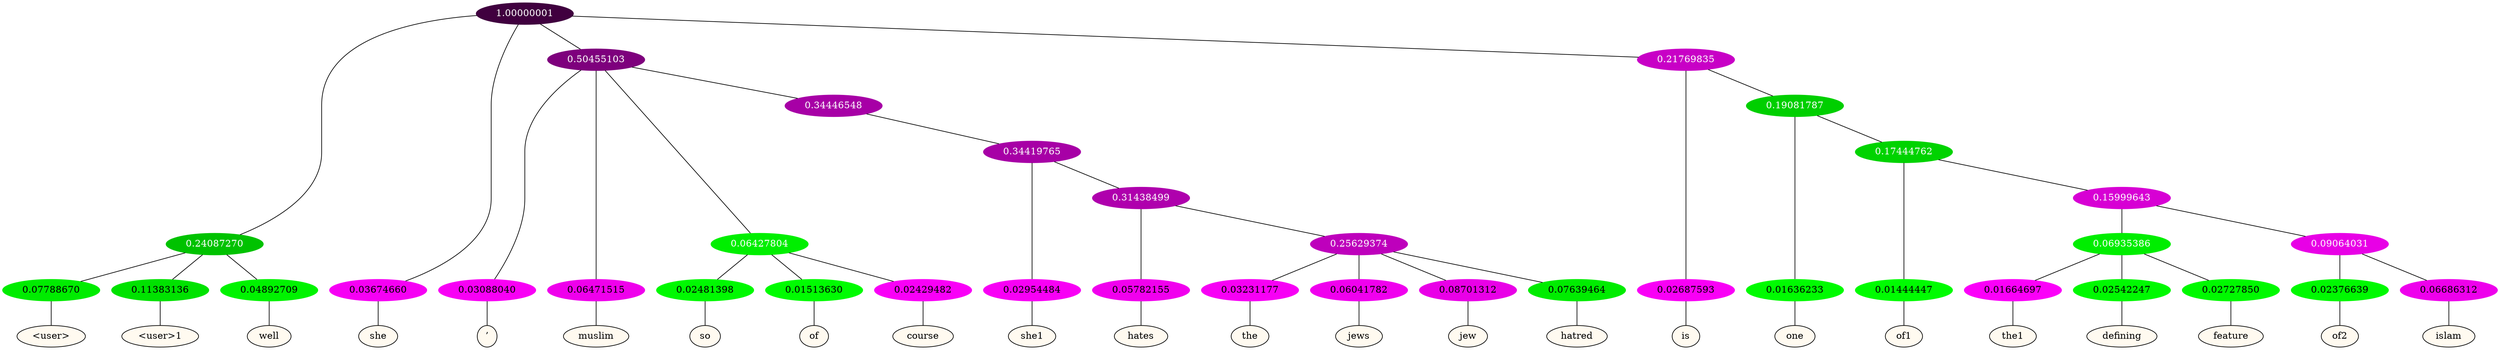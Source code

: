 graph {
	node [format=png height=0.15 nodesep=0.001 ordering=out overlap=prism overlap_scaling=0.01 ranksep=0.001 ratio=0.2 style=filled width=0.15]
	{
		rank=same
		a_w_5 [label="\<user\>" color=black fillcolor=floralwhite style="filled,solid"]
		a_w_6 [label="\<user\>1" color=black fillcolor=floralwhite style="filled,solid"]
		a_w_7 [label=well color=black fillcolor=floralwhite style="filled,solid"]
		a_w_2 [label=she color=black fillcolor=floralwhite style="filled,solid"]
		a_w_8 [label="’" color=black fillcolor=floralwhite style="filled,solid"]
		a_w_9 [label=muslim color=black fillcolor=floralwhite style="filled,solid"]
		a_w_14 [label=so color=black fillcolor=floralwhite style="filled,solid"]
		a_w_15 [label=of color=black fillcolor=floralwhite style="filled,solid"]
		a_w_16 [label=course color=black fillcolor=floralwhite style="filled,solid"]
		a_w_20 [label=she1 color=black fillcolor=floralwhite style="filled,solid"]
		a_w_24 [label=hates color=black fillcolor=floralwhite style="filled,solid"]
		a_w_28 [label=the color=black fillcolor=floralwhite style="filled,solid"]
		a_w_29 [label=jews color=black fillcolor=floralwhite style="filled,solid"]
		a_w_30 [label=jew color=black fillcolor=floralwhite style="filled,solid"]
		a_w_31 [label=hatred color=black fillcolor=floralwhite style="filled,solid"]
		a_w_12 [label=is color=black fillcolor=floralwhite style="filled,solid"]
		a_w_18 [label=one color=black fillcolor=floralwhite style="filled,solid"]
		a_w_22 [label=of1 color=black fillcolor=floralwhite style="filled,solid"]
		a_w_32 [label=the1 color=black fillcolor=floralwhite style="filled,solid"]
		a_w_33 [label=defining color=black fillcolor=floralwhite style="filled,solid"]
		a_w_34 [label=feature color=black fillcolor=floralwhite style="filled,solid"]
		a_w_35 [label=of2 color=black fillcolor=floralwhite style="filled,solid"]
		a_w_36 [label=islam color=black fillcolor=floralwhite style="filled,solid"]
	}
	a_n_5 -- a_w_5
	a_n_6 -- a_w_6
	a_n_7 -- a_w_7
	a_n_2 -- a_w_2
	a_n_8 -- a_w_8
	a_n_9 -- a_w_9
	a_n_14 -- a_w_14
	a_n_15 -- a_w_15
	a_n_16 -- a_w_16
	a_n_20 -- a_w_20
	a_n_24 -- a_w_24
	a_n_28 -- a_w_28
	a_n_29 -- a_w_29
	a_n_30 -- a_w_30
	a_n_31 -- a_w_31
	a_n_12 -- a_w_12
	a_n_18 -- a_w_18
	a_n_22 -- a_w_22
	a_n_32 -- a_w_32
	a_n_33 -- a_w_33
	a_n_34 -- a_w_34
	a_n_35 -- a_w_35
	a_n_36 -- a_w_36
	{
		rank=same
		a_n_5 [label=0.07788670 color="0.334 1.000 0.922" fontcolor=black]
		a_n_6 [label=0.11383136 color="0.334 1.000 0.886" fontcolor=black]
		a_n_7 [label=0.04892709 color="0.334 1.000 0.951" fontcolor=black]
		a_n_2 [label=0.03674660 color="0.835 1.000 0.963" fontcolor=black]
		a_n_8 [label=0.03088040 color="0.835 1.000 0.969" fontcolor=black]
		a_n_9 [label=0.06471515 color="0.835 1.000 0.935" fontcolor=black]
		a_n_14 [label=0.02481398 color="0.334 1.000 0.975" fontcolor=black]
		a_n_15 [label=0.01513630 color="0.334 1.000 0.985" fontcolor=black]
		a_n_16 [label=0.02429482 color="0.835 1.000 0.976" fontcolor=black]
		a_n_20 [label=0.02954484 color="0.835 1.000 0.970" fontcolor=black]
		a_n_24 [label=0.05782155 color="0.835 1.000 0.942" fontcolor=black]
		a_n_28 [label=0.03231177 color="0.835 1.000 0.968" fontcolor=black]
		a_n_29 [label=0.06041782 color="0.835 1.000 0.940" fontcolor=black]
		a_n_30 [label=0.08701312 color="0.835 1.000 0.913" fontcolor=black]
		a_n_31 [label=0.07639464 color="0.334 1.000 0.924" fontcolor=black]
		a_n_12 [label=0.02687593 color="0.835 1.000 0.973" fontcolor=black]
		a_n_18 [label=0.01636233 color="0.334 1.000 0.984" fontcolor=black]
		a_n_22 [label=0.01444447 color="0.334 1.000 0.986" fontcolor=black]
		a_n_32 [label=0.01664697 color="0.835 1.000 0.983" fontcolor=black]
		a_n_33 [label=0.02542247 color="0.334 1.000 0.975" fontcolor=black]
		a_n_34 [label=0.02727850 color="0.334 1.000 0.973" fontcolor=black]
		a_n_35 [label=0.02376639 color="0.334 1.000 0.976" fontcolor=black]
		a_n_36 [label=0.06686312 color="0.835 1.000 0.933" fontcolor=black]
	}
	a_n_0 [label=1.00000001 color="0.835 1.000 0.250" fontcolor=grey99]
	a_n_1 [label=0.24087270 color="0.334 1.000 0.759" fontcolor=grey99]
	a_n_0 -- a_n_1
	a_n_0 -- a_n_2
	a_n_3 [label=0.50455103 color="0.835 1.000 0.495" fontcolor=grey99]
	a_n_0 -- a_n_3
	a_n_4 [label=0.21769835 color="0.835 1.000 0.782" fontcolor=grey99]
	a_n_0 -- a_n_4
	a_n_1 -- a_n_5
	a_n_1 -- a_n_6
	a_n_1 -- a_n_7
	a_n_3 -- a_n_8
	a_n_3 -- a_n_9
	a_n_10 [label=0.06427804 color="0.334 1.000 0.936" fontcolor=grey99]
	a_n_3 -- a_n_10
	a_n_11 [label=0.34446548 color="0.835 1.000 0.656" fontcolor=grey99]
	a_n_3 -- a_n_11
	a_n_4 -- a_n_12
	a_n_13 [label=0.19081787 color="0.334 1.000 0.809" fontcolor=grey99]
	a_n_4 -- a_n_13
	a_n_10 -- a_n_14
	a_n_10 -- a_n_15
	a_n_10 -- a_n_16
	a_n_17 [label=0.34419765 color="0.835 1.000 0.656" fontcolor=grey99]
	a_n_11 -- a_n_17
	a_n_13 -- a_n_18
	a_n_19 [label=0.17444762 color="0.334 1.000 0.826" fontcolor=grey99]
	a_n_13 -- a_n_19
	a_n_17 -- a_n_20
	a_n_21 [label=0.31438499 color="0.835 1.000 0.686" fontcolor=grey99]
	a_n_17 -- a_n_21
	a_n_19 -- a_n_22
	a_n_23 [label=0.15999643 color="0.835 1.000 0.840" fontcolor=grey99]
	a_n_19 -- a_n_23
	a_n_21 -- a_n_24
	a_n_25 [label=0.25629374 color="0.835 1.000 0.744" fontcolor=grey99]
	a_n_21 -- a_n_25
	a_n_26 [label=0.06935386 color="0.334 1.000 0.931" fontcolor=grey99]
	a_n_23 -- a_n_26
	a_n_27 [label=0.09064031 color="0.835 1.000 0.909" fontcolor=grey99]
	a_n_23 -- a_n_27
	a_n_25 -- a_n_28
	a_n_25 -- a_n_29
	a_n_25 -- a_n_30
	a_n_25 -- a_n_31
	a_n_26 -- a_n_32
	a_n_26 -- a_n_33
	a_n_26 -- a_n_34
	a_n_27 -- a_n_35
	a_n_27 -- a_n_36
}

